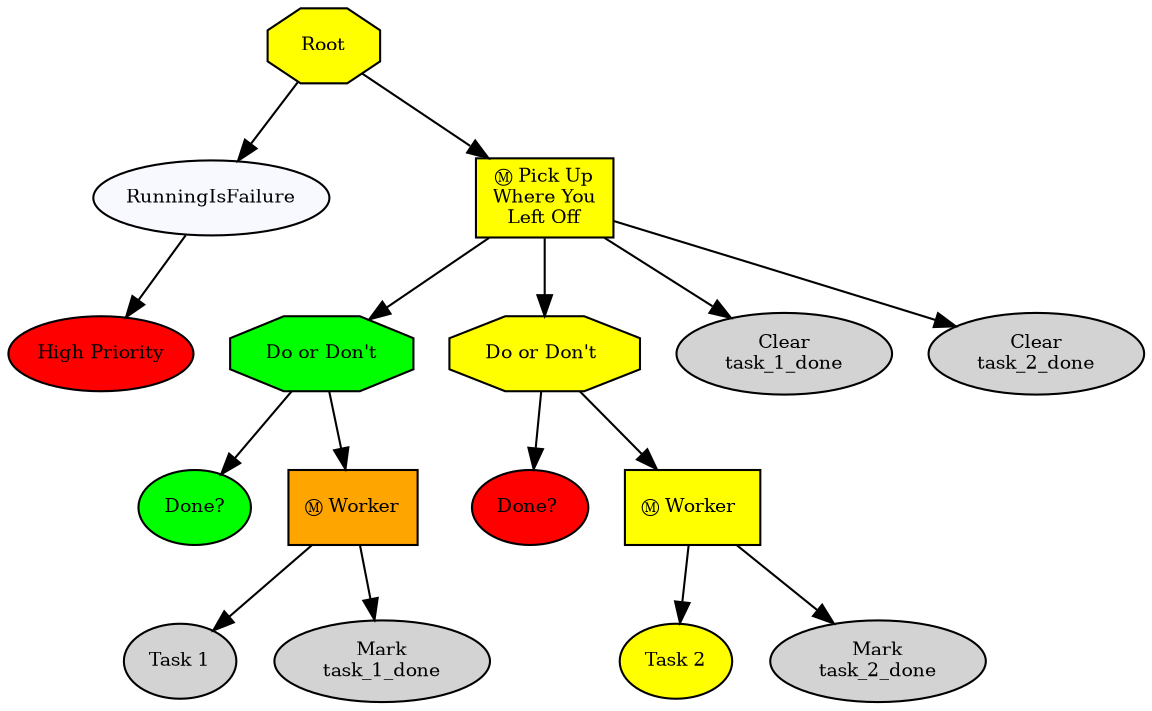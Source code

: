 digraph pastafarianism {
ordering=out;
graph [fontname="times-roman"];
node [fontname="times-roman"];
edge [fontname="times-roman"];
Root [fillcolor=yellow, fontcolor=black, fontsize=9, label=Root, shape=octagon, style=filled];
RunningIsFailure [fillcolor=ghostwhite, fontcolor=black, fontsize=9, label=RunningIsFailure, shape=ellipse, style=filled];
Root -> RunningIsFailure;
"High Priority" [fillcolor=red, fontcolor=black, fontsize=9, label="High Priority", shape=ellipse, style=filled];
RunningIsFailure -> "High Priority";
"Pick Up\nWhere You\nLeft Off" [fillcolor=yellow, fontcolor=black, fontsize=9, label="Ⓜ Pick Up\nWhere You\nLeft Off", shape=box, style=filled];
Root -> "Pick Up\nWhere You\nLeft Off";
"Do or Don't" [fillcolor=green, fontcolor=black, fontsize=9, label="Do or Don't", shape=octagon, style=filled];
"Pick Up\nWhere You\nLeft Off" -> "Do or Don't";
"Done?" [fillcolor=green, fontcolor=black, fontsize=9, label="Done?", shape=ellipse, style=filled];
"Do or Don't" -> "Done?";
Worker [fillcolor=orange, fontcolor=black, fontsize=9, label="Ⓜ Worker", shape=box, style=filled];
"Do or Don't" -> Worker;
"Task 1" [fillcolor=lightgray, fontcolor=black, fontsize=9, label="Task 1", shape=ellipse, style=filled];
Worker -> "Task 1";
"Mark\ntask_1_done" [fillcolor=lightgray, fontcolor=black, fontsize=9, label="Mark\ntask_1_done", shape=ellipse, style=filled];
Worker -> "Mark\ntask_1_done";
"Do or Don't " [fillcolor=yellow, fontcolor=black, fontsize=9, label="Do or Don't ", shape=octagon, style=filled];
"Pick Up\nWhere You\nLeft Off" -> "Do or Don't ";
"Done? " [fillcolor=red, fontcolor=black, fontsize=9, label="Done? ", shape=ellipse, style=filled];
"Do or Don't " -> "Done? ";
"Worker " [fillcolor=yellow, fontcolor=black, fontsize=9, label="Ⓜ Worker ", shape=box, style=filled];
"Do or Don't " -> "Worker ";
"Task 2" [fillcolor=yellow, fontcolor=black, fontsize=9, label="Task 2", shape=ellipse, style=filled];
"Worker " -> "Task 2";
"Mark\ntask_2_done" [fillcolor=lightgray, fontcolor=black, fontsize=9, label="Mark\ntask_2_done", shape=ellipse, style=filled];
"Worker " -> "Mark\ntask_2_done";
"Clear\ntask_1_done" [fillcolor=lightgray, fontcolor=black, fontsize=9, label="Clear\ntask_1_done", shape=ellipse, style=filled];
"Pick Up\nWhere You\nLeft Off" -> "Clear\ntask_1_done";
"Clear\ntask_2_done" [fillcolor=lightgray, fontcolor=black, fontsize=9, label="Clear\ntask_2_done", shape=ellipse, style=filled];
"Pick Up\nWhere You\nLeft Off" -> "Clear\ntask_2_done";
}
